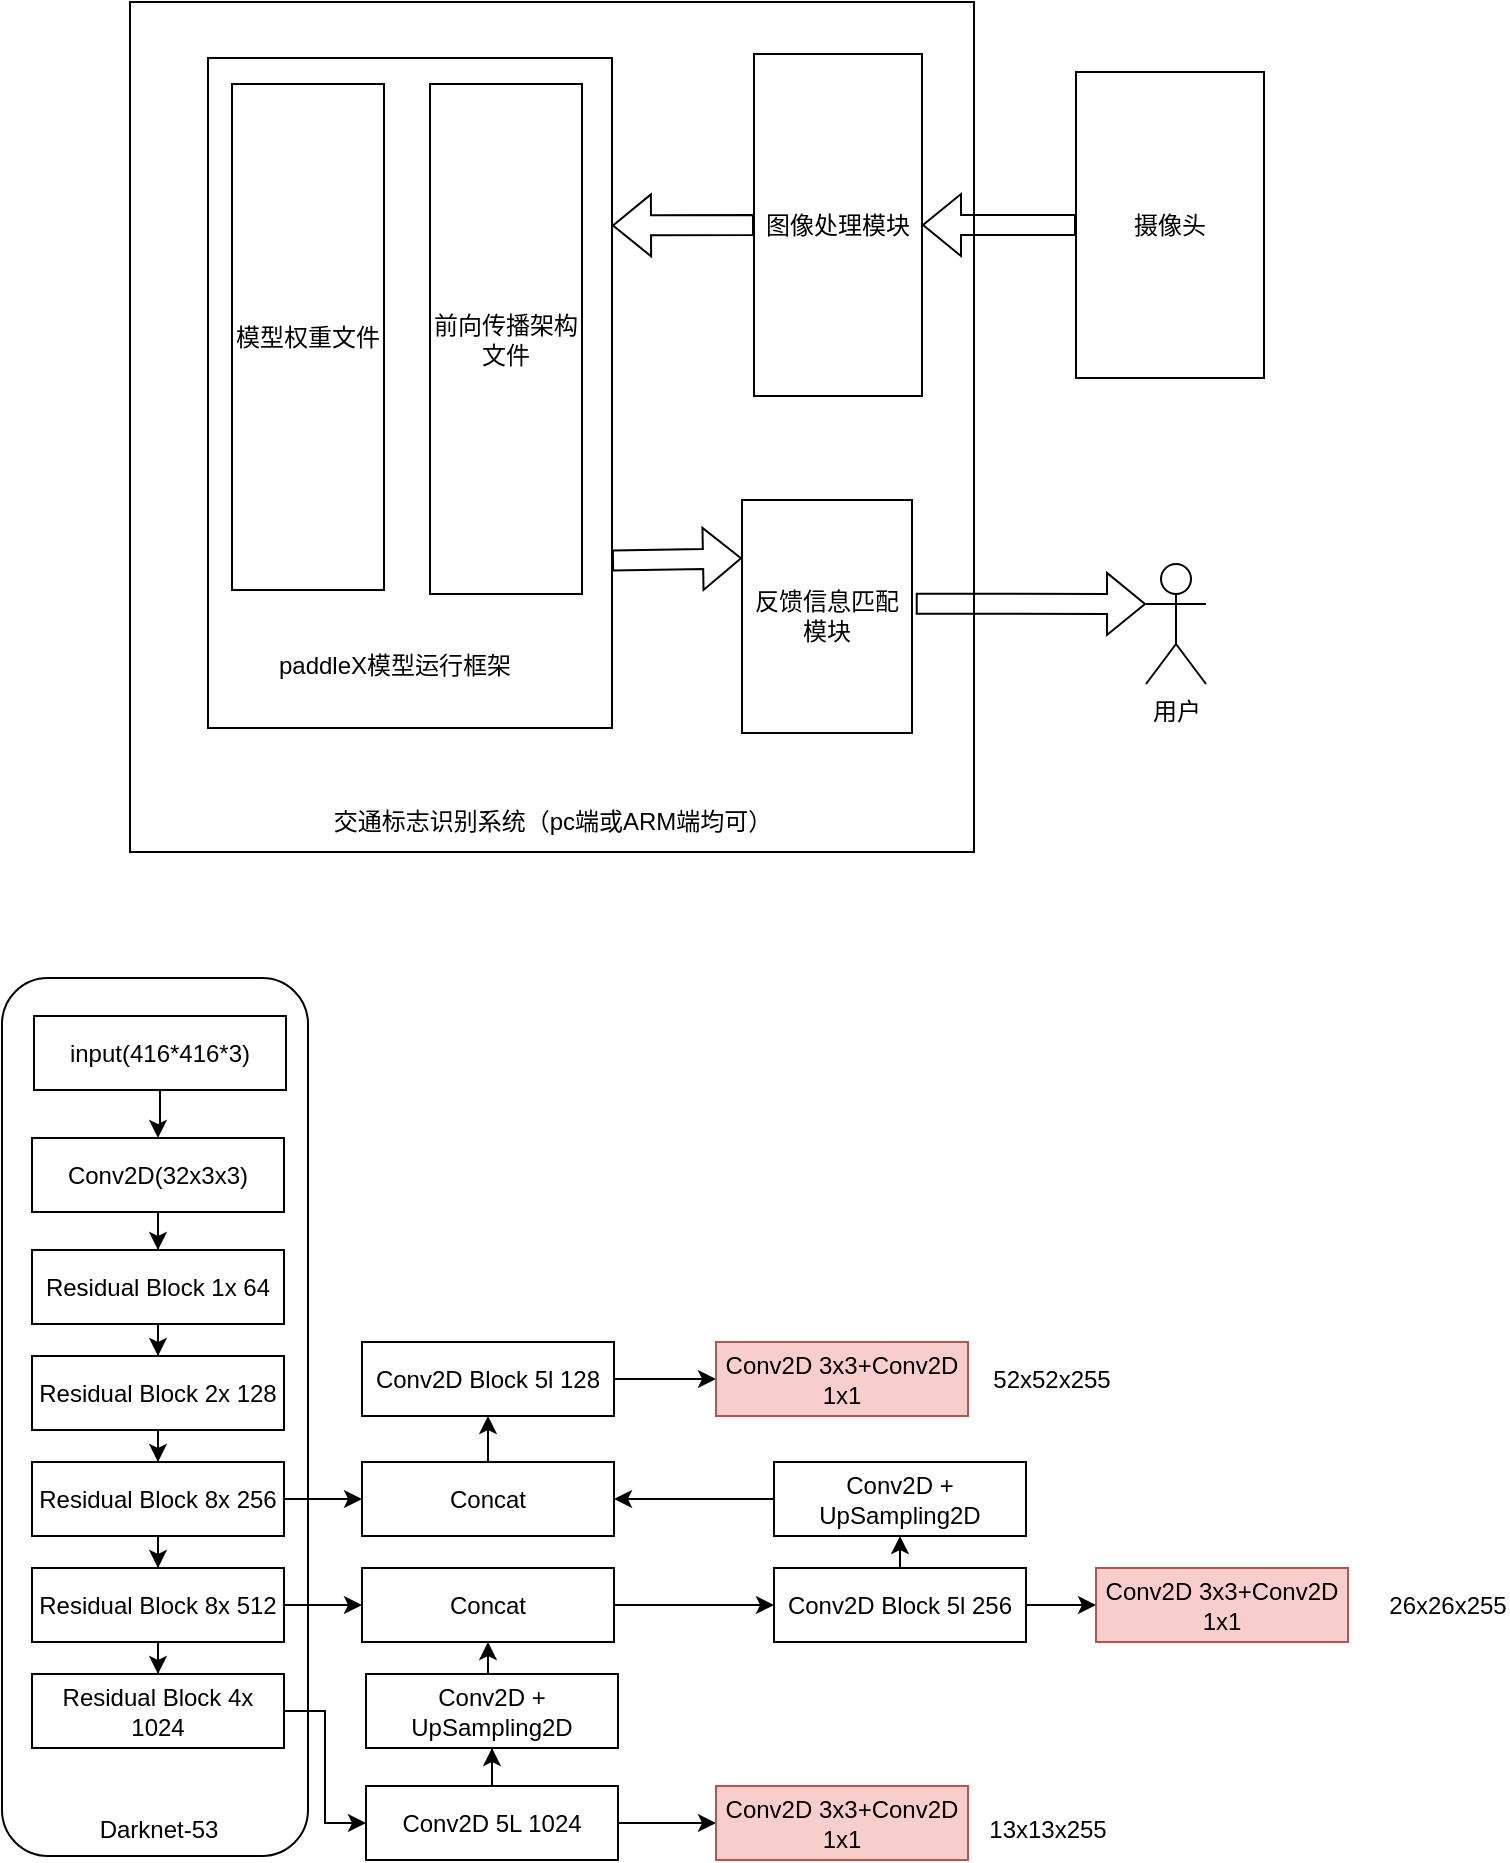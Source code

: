 <mxfile version="18.0.4" type="github" pages="4">
  <diagram id="C5RBs43oDa-KdzZeNtuy" name="Page-1">
    <mxGraphModel dx="1238" dy="641" grid="0" gridSize="10" guides="1" tooltips="1" connect="1" arrows="1" fold="1" page="1" pageScale="1" pageWidth="827" pageHeight="1169" math="0" shadow="0">
      <root>
        <mxCell id="WIyWlLk6GJQsqaUBKTNV-0" />
        <mxCell id="WIyWlLk6GJQsqaUBKTNV-1" parent="WIyWlLk6GJQsqaUBKTNV-0" />
        <mxCell id="Tb4jZFZKs7Mn_3uaCx8U-0" value="" style="rounded=0;whiteSpace=wrap;html=1;" vertex="1" parent="WIyWlLk6GJQsqaUBKTNV-1">
          <mxGeometry x="110" y="134" width="422" height="425" as="geometry" />
        </mxCell>
        <mxCell id="a3iEYspKRH0d6SAwRINU-0" value="" style="rounded=0;whiteSpace=wrap;html=1;" vertex="1" parent="WIyWlLk6GJQsqaUBKTNV-1">
          <mxGeometry x="149" y="162" width="202" height="335" as="geometry" />
        </mxCell>
        <mxCell id="a3iEYspKRH0d6SAwRINU-1" value="模型权重文件" style="rounded=0;whiteSpace=wrap;html=1;" vertex="1" parent="WIyWlLk6GJQsqaUBKTNV-1">
          <mxGeometry x="161" y="175" width="76" height="253" as="geometry" />
        </mxCell>
        <mxCell id="a3iEYspKRH0d6SAwRINU-2" value="前向传播架构文件" style="rounded=0;whiteSpace=wrap;html=1;" vertex="1" parent="WIyWlLk6GJQsqaUBKTNV-1">
          <mxGeometry x="260" y="175" width="76" height="255" as="geometry" />
        </mxCell>
        <mxCell id="a3iEYspKRH0d6SAwRINU-3" value="paddleX模型运行框架" style="text;html=1;strokeColor=none;fillColor=none;align=center;verticalAlign=middle;whiteSpace=wrap;rounded=0;" vertex="1" parent="WIyWlLk6GJQsqaUBKTNV-1">
          <mxGeometry x="180" y="451" width="125" height="30" as="geometry" />
        </mxCell>
        <mxCell id="a3iEYspKRH0d6SAwRINU-4" value="摄像头" style="rounded=0;whiteSpace=wrap;html=1;" vertex="1" parent="WIyWlLk6GJQsqaUBKTNV-1">
          <mxGeometry x="583" y="169" width="94" height="153" as="geometry" />
        </mxCell>
        <mxCell id="a3iEYspKRH0d6SAwRINU-5" value="图像处理模块" style="rounded=0;whiteSpace=wrap;html=1;" vertex="1" parent="WIyWlLk6GJQsqaUBKTNV-1">
          <mxGeometry x="422" y="160" width="84" height="171" as="geometry" />
        </mxCell>
        <mxCell id="a3iEYspKRH0d6SAwRINU-6" value="反馈信息匹配模块" style="rounded=0;whiteSpace=wrap;html=1;" vertex="1" parent="WIyWlLk6GJQsqaUBKTNV-1">
          <mxGeometry x="416" y="383" width="85" height="116.5" as="geometry" />
        </mxCell>
        <mxCell id="a3iEYspKRH0d6SAwRINU-7" value="用户" style="shape=umlActor;verticalLabelPosition=bottom;verticalAlign=top;html=1;outlineConnect=0;" vertex="1" parent="WIyWlLk6GJQsqaUBKTNV-1">
          <mxGeometry x="618" y="415" width="30" height="60" as="geometry" />
        </mxCell>
        <mxCell id="a3iEYspKRH0d6SAwRINU-8" value="" style="shape=flexArrow;endArrow=classic;html=1;rounded=0;entryX=1;entryY=0.5;entryDx=0;entryDy=0;exitX=0;exitY=0.5;exitDx=0;exitDy=0;" edge="1" parent="WIyWlLk6GJQsqaUBKTNV-1" source="a3iEYspKRH0d6SAwRINU-4" target="a3iEYspKRH0d6SAwRINU-5">
          <mxGeometry width="50" height="50" relative="1" as="geometry">
            <mxPoint x="387" y="379" as="sourcePoint" />
            <mxPoint x="437" y="329" as="targetPoint" />
          </mxGeometry>
        </mxCell>
        <mxCell id="a3iEYspKRH0d6SAwRINU-9" value="" style="shape=flexArrow;endArrow=classic;html=1;rounded=0;entryX=1;entryY=0.25;entryDx=0;entryDy=0;exitX=0;exitY=0.5;exitDx=0;exitDy=0;" edge="1" parent="WIyWlLk6GJQsqaUBKTNV-1" source="a3iEYspKRH0d6SAwRINU-5" target="a3iEYspKRH0d6SAwRINU-0">
          <mxGeometry width="50" height="50" relative="1" as="geometry">
            <mxPoint x="387" y="379" as="sourcePoint" />
            <mxPoint x="437" y="329" as="targetPoint" />
          </mxGeometry>
        </mxCell>
        <mxCell id="a3iEYspKRH0d6SAwRINU-10" value="" style="shape=flexArrow;endArrow=classic;html=1;rounded=0;exitX=1;exitY=0.75;exitDx=0;exitDy=0;entryX=0;entryY=0.25;entryDx=0;entryDy=0;" edge="1" parent="WIyWlLk6GJQsqaUBKTNV-1" source="a3iEYspKRH0d6SAwRINU-0" target="a3iEYspKRH0d6SAwRINU-6">
          <mxGeometry width="50" height="50" relative="1" as="geometry">
            <mxPoint x="364" y="425" as="sourcePoint" />
            <mxPoint x="414" y="375" as="targetPoint" />
          </mxGeometry>
        </mxCell>
        <mxCell id="a3iEYspKRH0d6SAwRINU-11" value="" style="shape=flexArrow;endArrow=classic;html=1;rounded=0;entryX=0;entryY=0.333;entryDx=0;entryDy=0;entryPerimeter=0;exitX=1.022;exitY=0.445;exitDx=0;exitDy=0;exitPerimeter=0;" edge="1" parent="WIyWlLk6GJQsqaUBKTNV-1" source="a3iEYspKRH0d6SAwRINU-6" target="a3iEYspKRH0d6SAwRINU-7">
          <mxGeometry width="50" height="50" relative="1" as="geometry">
            <mxPoint x="526" y="463.75" as="sourcePoint" />
            <mxPoint x="576" y="413.75" as="targetPoint" />
          </mxGeometry>
        </mxCell>
        <mxCell id="a3iEYspKRH0d6SAwRINU-14" value="交通标志识别系统（pc端或ARM端均可）" style="text;html=1;strokeColor=none;fillColor=none;align=center;verticalAlign=middle;whiteSpace=wrap;rounded=0;" vertex="1" parent="WIyWlLk6GJQsqaUBKTNV-1">
          <mxGeometry x="204.5" y="529" width="233" height="30" as="geometry" />
        </mxCell>
        <mxCell id="a3iEYspKRH0d6SAwRINU-15" value="" style="rounded=1;whiteSpace=wrap;html=1;" vertex="1" parent="WIyWlLk6GJQsqaUBKTNV-1">
          <mxGeometry x="46" y="622" width="153" height="439" as="geometry" />
        </mxCell>
        <mxCell id="a3iEYspKRH0d6SAwRINU-18" value="" style="edgeStyle=orthogonalEdgeStyle;rounded=0;orthogonalLoop=1;jettySize=auto;html=1;" edge="1" parent="WIyWlLk6GJQsqaUBKTNV-1" source="a3iEYspKRH0d6SAwRINU-16" target="a3iEYspKRH0d6SAwRINU-17">
          <mxGeometry relative="1" as="geometry" />
        </mxCell>
        <mxCell id="a3iEYspKRH0d6SAwRINU-16" value="input(416*416*3)" style="rounded=0;whiteSpace=wrap;html=1;" vertex="1" parent="WIyWlLk6GJQsqaUBKTNV-1">
          <mxGeometry x="62" y="641" width="126" height="37" as="geometry" />
        </mxCell>
        <mxCell id="a3iEYspKRH0d6SAwRINU-20" value="" style="edgeStyle=orthogonalEdgeStyle;rounded=0;orthogonalLoop=1;jettySize=auto;html=1;" edge="1" parent="WIyWlLk6GJQsqaUBKTNV-1" source="a3iEYspKRH0d6SAwRINU-17" target="a3iEYspKRH0d6SAwRINU-19">
          <mxGeometry relative="1" as="geometry" />
        </mxCell>
        <mxCell id="a3iEYspKRH0d6SAwRINU-17" value="Conv2D(32x3x3)" style="rounded=0;whiteSpace=wrap;html=1;" vertex="1" parent="WIyWlLk6GJQsqaUBKTNV-1">
          <mxGeometry x="61" y="702" width="126" height="37" as="geometry" />
        </mxCell>
        <mxCell id="a3iEYspKRH0d6SAwRINU-22" value="" style="edgeStyle=orthogonalEdgeStyle;rounded=0;orthogonalLoop=1;jettySize=auto;html=1;" edge="1" parent="WIyWlLk6GJQsqaUBKTNV-1" source="a3iEYspKRH0d6SAwRINU-19" target="a3iEYspKRH0d6SAwRINU-21">
          <mxGeometry relative="1" as="geometry" />
        </mxCell>
        <mxCell id="a3iEYspKRH0d6SAwRINU-19" value="Residual Block 1x 64" style="rounded=0;whiteSpace=wrap;html=1;" vertex="1" parent="WIyWlLk6GJQsqaUBKTNV-1">
          <mxGeometry x="61" y="758" width="126" height="37" as="geometry" />
        </mxCell>
        <mxCell id="a3iEYspKRH0d6SAwRINU-24" value="" style="edgeStyle=orthogonalEdgeStyle;rounded=0;orthogonalLoop=1;jettySize=auto;html=1;" edge="1" parent="WIyWlLk6GJQsqaUBKTNV-1" source="a3iEYspKRH0d6SAwRINU-21" target="a3iEYspKRH0d6SAwRINU-23">
          <mxGeometry relative="1" as="geometry" />
        </mxCell>
        <mxCell id="a3iEYspKRH0d6SAwRINU-21" value="Residual Block 2x 128" style="rounded=0;whiteSpace=wrap;html=1;" vertex="1" parent="WIyWlLk6GJQsqaUBKTNV-1">
          <mxGeometry x="61" y="811" width="126" height="37" as="geometry" />
        </mxCell>
        <mxCell id="a3iEYspKRH0d6SAwRINU-26" value="" style="edgeStyle=orthogonalEdgeStyle;rounded=0;orthogonalLoop=1;jettySize=auto;html=1;" edge="1" parent="WIyWlLk6GJQsqaUBKTNV-1" source="a3iEYspKRH0d6SAwRINU-23" target="a3iEYspKRH0d6SAwRINU-25">
          <mxGeometry relative="1" as="geometry" />
        </mxCell>
        <mxCell id="a3iEYspKRH0d6SAwRINU-31" value="" style="edgeStyle=orthogonalEdgeStyle;rounded=0;orthogonalLoop=1;jettySize=auto;html=1;" edge="1" parent="WIyWlLk6GJQsqaUBKTNV-1" source="a3iEYspKRH0d6SAwRINU-23" target="a3iEYspKRH0d6SAwRINU-30">
          <mxGeometry relative="1" as="geometry" />
        </mxCell>
        <mxCell id="a3iEYspKRH0d6SAwRINU-23" value="Residual Block 8x 256" style="rounded=0;whiteSpace=wrap;html=1;" vertex="1" parent="WIyWlLk6GJQsqaUBKTNV-1">
          <mxGeometry x="61" y="864" width="126" height="37" as="geometry" />
        </mxCell>
        <mxCell id="a3iEYspKRH0d6SAwRINU-28" value="" style="edgeStyle=orthogonalEdgeStyle;rounded=0;orthogonalLoop=1;jettySize=auto;html=1;" edge="1" parent="WIyWlLk6GJQsqaUBKTNV-1" source="a3iEYspKRH0d6SAwRINU-25" target="a3iEYspKRH0d6SAwRINU-27">
          <mxGeometry relative="1" as="geometry" />
        </mxCell>
        <mxCell id="a3iEYspKRH0d6SAwRINU-34" value="" style="edgeStyle=orthogonalEdgeStyle;rounded=0;orthogonalLoop=1;jettySize=auto;html=1;" edge="1" parent="WIyWlLk6GJQsqaUBKTNV-1" source="a3iEYspKRH0d6SAwRINU-25" target="a3iEYspKRH0d6SAwRINU-33">
          <mxGeometry relative="1" as="geometry" />
        </mxCell>
        <mxCell id="a3iEYspKRH0d6SAwRINU-25" value="Residual Block 8x 512" style="rounded=0;whiteSpace=wrap;html=1;" vertex="1" parent="WIyWlLk6GJQsqaUBKTNV-1">
          <mxGeometry x="61" y="917" width="126" height="37" as="geometry" />
        </mxCell>
        <mxCell id="a3iEYspKRH0d6SAwRINU-39" style="edgeStyle=orthogonalEdgeStyle;rounded=0;orthogonalLoop=1;jettySize=auto;html=1;exitX=1;exitY=0.5;exitDx=0;exitDy=0;entryX=0;entryY=0.5;entryDx=0;entryDy=0;" edge="1" parent="WIyWlLk6GJQsqaUBKTNV-1" source="a3iEYspKRH0d6SAwRINU-27" target="a3iEYspKRH0d6SAwRINU-38">
          <mxGeometry relative="1" as="geometry" />
        </mxCell>
        <mxCell id="a3iEYspKRH0d6SAwRINU-27" value="Residual Block 4x 1024" style="rounded=0;whiteSpace=wrap;html=1;" vertex="1" parent="WIyWlLk6GJQsqaUBKTNV-1">
          <mxGeometry x="61" y="970" width="126" height="37" as="geometry" />
        </mxCell>
        <mxCell id="a3iEYspKRH0d6SAwRINU-29" value="Darknet-53" style="text;html=1;strokeColor=none;fillColor=none;align=center;verticalAlign=middle;whiteSpace=wrap;rounded=0;" vertex="1" parent="WIyWlLk6GJQsqaUBKTNV-1">
          <mxGeometry x="84.5" y="1033" width="79" height="30" as="geometry" />
        </mxCell>
        <mxCell id="a3iEYspKRH0d6SAwRINU-51" value="" style="edgeStyle=orthogonalEdgeStyle;rounded=0;orthogonalLoop=1;jettySize=auto;html=1;" edge="1" parent="WIyWlLk6GJQsqaUBKTNV-1" source="a3iEYspKRH0d6SAwRINU-30" target="a3iEYspKRH0d6SAwRINU-50">
          <mxGeometry relative="1" as="geometry" />
        </mxCell>
        <mxCell id="a3iEYspKRH0d6SAwRINU-30" value="Concat" style="rounded=0;whiteSpace=wrap;html=1;" vertex="1" parent="WIyWlLk6GJQsqaUBKTNV-1">
          <mxGeometry x="226" y="864" width="126" height="37" as="geometry" />
        </mxCell>
        <mxCell id="a3iEYspKRH0d6SAwRINU-46" value="" style="edgeStyle=orthogonalEdgeStyle;rounded=0;orthogonalLoop=1;jettySize=auto;html=1;" edge="1" parent="WIyWlLk6GJQsqaUBKTNV-1" source="a3iEYspKRH0d6SAwRINU-33" target="a3iEYspKRH0d6SAwRINU-45">
          <mxGeometry relative="1" as="geometry" />
        </mxCell>
        <mxCell id="a3iEYspKRH0d6SAwRINU-33" value="Concat" style="rounded=0;whiteSpace=wrap;html=1;" vertex="1" parent="WIyWlLk6GJQsqaUBKTNV-1">
          <mxGeometry x="226" y="917" width="126" height="37" as="geometry" />
        </mxCell>
        <mxCell id="a3iEYspKRH0d6SAwRINU-41" value="" style="edgeStyle=orthogonalEdgeStyle;rounded=0;orthogonalLoop=1;jettySize=auto;html=1;" edge="1" parent="WIyWlLk6GJQsqaUBKTNV-1" source="a3iEYspKRH0d6SAwRINU-38" target="a3iEYspKRH0d6SAwRINU-40">
          <mxGeometry relative="1" as="geometry" />
        </mxCell>
        <mxCell id="a3iEYspKRH0d6SAwRINU-53" value="" style="edgeStyle=orthogonalEdgeStyle;rounded=0;orthogonalLoop=1;jettySize=auto;html=1;" edge="1" parent="WIyWlLk6GJQsqaUBKTNV-1" source="a3iEYspKRH0d6SAwRINU-38" target="a3iEYspKRH0d6SAwRINU-52">
          <mxGeometry relative="1" as="geometry" />
        </mxCell>
        <mxCell id="a3iEYspKRH0d6SAwRINU-38" value="Conv2D 5L 1024" style="rounded=0;whiteSpace=wrap;html=1;" vertex="1" parent="WIyWlLk6GJQsqaUBKTNV-1">
          <mxGeometry x="228" y="1026" width="126" height="37" as="geometry" />
        </mxCell>
        <mxCell id="a3iEYspKRH0d6SAwRINU-42" style="edgeStyle=orthogonalEdgeStyle;rounded=0;orthogonalLoop=1;jettySize=auto;html=1;exitX=0.5;exitY=0;exitDx=0;exitDy=0;entryX=0.5;entryY=1;entryDx=0;entryDy=0;" edge="1" parent="WIyWlLk6GJQsqaUBKTNV-1" source="a3iEYspKRH0d6SAwRINU-40" target="a3iEYspKRH0d6SAwRINU-33">
          <mxGeometry relative="1" as="geometry" />
        </mxCell>
        <mxCell id="a3iEYspKRH0d6SAwRINU-40" value="Conv2D + UpSampling2D" style="rounded=0;whiteSpace=wrap;html=1;" vertex="1" parent="WIyWlLk6GJQsqaUBKTNV-1">
          <mxGeometry x="228" y="970" width="126" height="37" as="geometry" />
        </mxCell>
        <mxCell id="a3iEYspKRH0d6SAwRINU-43" value="Conv2D 3x3+Conv2D 1x1" style="rounded=0;whiteSpace=wrap;html=1;fillColor=#f8cecc;strokeColor=#b85450;" vertex="1" parent="WIyWlLk6GJQsqaUBKTNV-1">
          <mxGeometry x="593" y="917" width="126" height="37" as="geometry" />
        </mxCell>
        <mxCell id="a3iEYspKRH0d6SAwRINU-48" style="edgeStyle=orthogonalEdgeStyle;rounded=0;orthogonalLoop=1;jettySize=auto;html=1;exitX=0.5;exitY=0;exitDx=0;exitDy=0;entryX=0.5;entryY=1;entryDx=0;entryDy=0;" edge="1" parent="WIyWlLk6GJQsqaUBKTNV-1" source="a3iEYspKRH0d6SAwRINU-45" target="a3iEYspKRH0d6SAwRINU-47">
          <mxGeometry relative="1" as="geometry" />
        </mxCell>
        <mxCell id="a3iEYspKRH0d6SAwRINU-55" value="" style="edgeStyle=orthogonalEdgeStyle;rounded=0;orthogonalLoop=1;jettySize=auto;html=1;" edge="1" parent="WIyWlLk6GJQsqaUBKTNV-1" source="a3iEYspKRH0d6SAwRINU-45" target="a3iEYspKRH0d6SAwRINU-43">
          <mxGeometry relative="1" as="geometry" />
        </mxCell>
        <mxCell id="a3iEYspKRH0d6SAwRINU-45" value="Conv2D Block 5l 256" style="rounded=0;whiteSpace=wrap;html=1;" vertex="1" parent="WIyWlLk6GJQsqaUBKTNV-1">
          <mxGeometry x="432" y="917" width="126" height="37" as="geometry" />
        </mxCell>
        <mxCell id="a3iEYspKRH0d6SAwRINU-49" style="edgeStyle=orthogonalEdgeStyle;rounded=0;orthogonalLoop=1;jettySize=auto;html=1;exitX=0;exitY=0.5;exitDx=0;exitDy=0;entryX=1;entryY=0.5;entryDx=0;entryDy=0;" edge="1" parent="WIyWlLk6GJQsqaUBKTNV-1" source="a3iEYspKRH0d6SAwRINU-47" target="a3iEYspKRH0d6SAwRINU-30">
          <mxGeometry relative="1" as="geometry" />
        </mxCell>
        <mxCell id="a3iEYspKRH0d6SAwRINU-47" value="Conv2D + UpSampling2D" style="rounded=0;whiteSpace=wrap;html=1;" vertex="1" parent="WIyWlLk6GJQsqaUBKTNV-1">
          <mxGeometry x="432" y="864" width="126" height="37" as="geometry" />
        </mxCell>
        <mxCell id="a3iEYspKRH0d6SAwRINU-56" value="" style="edgeStyle=orthogonalEdgeStyle;rounded=0;orthogonalLoop=1;jettySize=auto;html=1;" edge="1" parent="WIyWlLk6GJQsqaUBKTNV-1" source="a3iEYspKRH0d6SAwRINU-50" target="a3iEYspKRH0d6SAwRINU-54">
          <mxGeometry relative="1" as="geometry" />
        </mxCell>
        <mxCell id="a3iEYspKRH0d6SAwRINU-50" value="Conv2D Block 5l 128" style="rounded=0;whiteSpace=wrap;html=1;" vertex="1" parent="WIyWlLk6GJQsqaUBKTNV-1">
          <mxGeometry x="226" y="804" width="126" height="37" as="geometry" />
        </mxCell>
        <mxCell id="a3iEYspKRH0d6SAwRINU-52" value="Conv2D 3x3+Conv2D 1x1" style="rounded=0;whiteSpace=wrap;html=1;fillColor=#f8cecc;strokeColor=#b85450;" vertex="1" parent="WIyWlLk6GJQsqaUBKTNV-1">
          <mxGeometry x="403" y="1026" width="126" height="37" as="geometry" />
        </mxCell>
        <mxCell id="a3iEYspKRH0d6SAwRINU-54" value="Conv2D 3x3+Conv2D 1x1" style="rounded=0;whiteSpace=wrap;html=1;fillColor=#f8cecc;strokeColor=#b85450;" vertex="1" parent="WIyWlLk6GJQsqaUBKTNV-1">
          <mxGeometry x="403" y="804" width="126" height="37" as="geometry" />
        </mxCell>
        <mxCell id="a3iEYspKRH0d6SAwRINU-57" value="26x26x255" style="text;html=1;strokeColor=none;fillColor=none;align=center;verticalAlign=middle;whiteSpace=wrap;rounded=0;" vertex="1" parent="WIyWlLk6GJQsqaUBKTNV-1">
          <mxGeometry x="739" y="920.5" width="60" height="30" as="geometry" />
        </mxCell>
        <mxCell id="a3iEYspKRH0d6SAwRINU-58" value="13x13x255" style="text;html=1;strokeColor=none;fillColor=none;align=center;verticalAlign=middle;whiteSpace=wrap;rounded=0;" vertex="1" parent="WIyWlLk6GJQsqaUBKTNV-1">
          <mxGeometry x="539" y="1033" width="60" height="30" as="geometry" />
        </mxCell>
        <mxCell id="a3iEYspKRH0d6SAwRINU-59" value="52x52x255" style="text;html=1;strokeColor=none;fillColor=none;align=center;verticalAlign=middle;whiteSpace=wrap;rounded=0;" vertex="1" parent="WIyWlLk6GJQsqaUBKTNV-1">
          <mxGeometry x="541" y="807.5" width="60" height="30" as="geometry" />
        </mxCell>
      </root>
    </mxGraphModel>
  </diagram>
  <diagram id="ZDz8Ed3ZfH9JRUdqpaNr" name="第 2 页">
    <mxGraphModel dx="1052" dy="545" grid="0" gridSize="10" guides="1" tooltips="1" connect="1" arrows="1" fold="1" page="1" pageScale="1" pageWidth="827" pageHeight="1169" math="0" shadow="0">
      <root>
        <mxCell id="gYLdtYOHdfGjkhNWZecv-0" />
        <mxCell id="gYLdtYOHdfGjkhNWZecv-1" parent="gYLdtYOHdfGjkhNWZecv-0" />
        <mxCell id="gYLdtYOHdfGjkhNWZecv-4" value="" style="edgeStyle=orthogonalEdgeStyle;rounded=0;orthogonalLoop=1;jettySize=auto;html=1;fontFamily=Tahoma;" parent="gYLdtYOHdfGjkhNWZecv-1" source="gYLdtYOHdfGjkhNWZecv-2" target="gYLdtYOHdfGjkhNWZecv-3" edge="1">
          <mxGeometry relative="1" as="geometry" />
        </mxCell>
        <mxCell id="gYLdtYOHdfGjkhNWZecv-2" value="&lt;span lang=&quot;EN-US&quot; style=&quot;font-size: 12.0pt&quot;&gt;DAO&lt;/span&gt;" style="rounded=0;whiteSpace=wrap;html=1;fontFamily=Tahoma;" parent="gYLdtYOHdfGjkhNWZecv-1" vertex="1">
          <mxGeometry x="172" y="167" width="69" height="155" as="geometry" />
        </mxCell>
        <mxCell id="gYLdtYOHdfGjkhNWZecv-6" value="" style="edgeStyle=orthogonalEdgeStyle;rounded=0;orthogonalLoop=1;jettySize=auto;html=1;fontFamily=Tahoma;" parent="gYLdtYOHdfGjkhNWZecv-1" source="gYLdtYOHdfGjkhNWZecv-3" target="gYLdtYOHdfGjkhNWZecv-5" edge="1">
          <mxGeometry relative="1" as="geometry" />
        </mxCell>
        <mxCell id="gYLdtYOHdfGjkhNWZecv-3" value="&lt;span lang=&quot;EN-US&quot; style=&quot;font-size: 12.0pt&quot;&gt;service&lt;/span&gt;" style="rounded=0;whiteSpace=wrap;html=1;fontFamily=Tahoma;" parent="gYLdtYOHdfGjkhNWZecv-1" vertex="1">
          <mxGeometry x="281" y="167" width="63" height="155" as="geometry" />
        </mxCell>
        <mxCell id="gYLdtYOHdfGjkhNWZecv-5" value="&lt;span lang=&quot;EN-US&quot; style=&quot;font-size: 12.0pt&quot;&gt;Controller&lt;/span&gt;" style="rounded=0;whiteSpace=wrap;html=1;fontFamily=Tahoma;" parent="gYLdtYOHdfGjkhNWZecv-1" vertex="1">
          <mxGeometry x="380" y="167" width="78" height="155" as="geometry" />
        </mxCell>
        <mxCell id="gYLdtYOHdfGjkhNWZecv-7" value="entity" style="rounded=0;whiteSpace=wrap;html=1;fontFamily=Tahoma;" parent="gYLdtYOHdfGjkhNWZecv-1" vertex="1">
          <mxGeometry x="172" y="350" width="288" height="40" as="geometry" />
        </mxCell>
        <mxCell id="gYLdtYOHdfGjkhNWZecv-9" value="Mysql" style="rounded=0;whiteSpace=wrap;html=1;fontFamily=Tahoma;" parent="gYLdtYOHdfGjkhNWZecv-1" vertex="1">
          <mxGeometry x="172" y="420" width="288" height="40" as="geometry" />
        </mxCell>
        <mxCell id="gYLdtYOHdfGjkhNWZecv-11" value="" style="shape=flexArrow;endArrow=classic;startArrow=classic;html=1;rounded=0;fontFamily=Tahoma;entryX=0.5;entryY=1;entryDx=0;entryDy=0;width=3.556;endSize=2.644;endWidth=6.222;startSize=3.467;startWidth=6.222;exitX=0.5;exitY=0;exitDx=0;exitDy=0;" parent="gYLdtYOHdfGjkhNWZecv-1" source="gYLdtYOHdfGjkhNWZecv-9" target="gYLdtYOHdfGjkhNWZecv-7" edge="1">
          <mxGeometry width="100" height="100" relative="1" as="geometry">
            <mxPoint x="316" y="430" as="sourcePoint" />
            <mxPoint x="430" y="320" as="targetPoint" />
          </mxGeometry>
        </mxCell>
        <mxCell id="gYLdtYOHdfGjkhNWZecv-12" value="" style="shape=flexArrow;endArrow=classic;startArrow=classic;html=1;rounded=0;fontFamily=Tahoma;width=3.556;endSize=2.644;endWidth=6.222;startSize=3.467;startWidth=6.222;" parent="gYLdtYOHdfGjkhNWZecv-1" edge="1">
          <mxGeometry width="100" height="100" relative="1" as="geometry">
            <mxPoint x="206" y="350" as="sourcePoint" />
            <mxPoint x="206" y="320" as="targetPoint" />
          </mxGeometry>
        </mxCell>
        <mxCell id="gYLdtYOHdfGjkhNWZecv-13" value="other utils" style="rounded=0;whiteSpace=wrap;html=1;fontFamily=Tahoma;" parent="gYLdtYOHdfGjkhNWZecv-1" vertex="1">
          <mxGeometry x="168.5" y="100" width="288" height="40" as="geometry" />
        </mxCell>
        <mxCell id="gYLdtYOHdfGjkhNWZecv-14" value="" style="shape=flexArrow;endArrow=classic;startArrow=classic;html=1;rounded=0;fontFamily=Tahoma;width=3.556;endSize=2.644;endWidth=6.222;startSize=3.467;startWidth=6.222;" parent="gYLdtYOHdfGjkhNWZecv-1" edge="1">
          <mxGeometry width="100" height="100" relative="1" as="geometry">
            <mxPoint x="312" y="167" as="sourcePoint" />
            <mxPoint x="312" y="140" as="targetPoint" />
          </mxGeometry>
        </mxCell>
        <mxCell id="gYLdtYOHdfGjkhNWZecv-15" value="&lt;b&gt;&lt;font style=&quot;font-size: 16px&quot;&gt;Nginx代理服务器&lt;/font&gt;&lt;/b&gt;" style="whiteSpace=wrap;html=1;fontFamily=Tahoma;" parent="gYLdtYOHdfGjkhNWZecv-1" vertex="1">
          <mxGeometry x="510" y="109.25" width="110" height="270.75" as="geometry" />
        </mxCell>
        <mxCell id="gYLdtYOHdfGjkhNWZecv-16" value="" style="shape=flexArrow;endArrow=classic;startArrow=classic;html=1;rounded=0;fontFamily=Tahoma;fontSize=16;entryX=0;entryY=0.5;entryDx=0;entryDy=0;exitX=1;exitY=0.5;exitDx=0;exitDy=0;" parent="gYLdtYOHdfGjkhNWZecv-1" source="gYLdtYOHdfGjkhNWZecv-5" target="gYLdtYOHdfGjkhNWZecv-15" edge="1">
          <mxGeometry width="100" height="100" relative="1" as="geometry">
            <mxPoint x="410" y="310" as="sourcePoint" />
            <mxPoint x="510" y="210" as="targetPoint" />
          </mxGeometry>
        </mxCell>
      </root>
    </mxGraphModel>
  </diagram>
  <diagram id="Np54WxdOY8LkGeFp13QG" name="第 3 页">
    <mxGraphModel dx="1052" dy="545" grid="0" gridSize="10" guides="1" tooltips="1" connect="1" arrows="1" fold="1" page="1" pageScale="1" pageWidth="827" pageHeight="1169" math="0" shadow="0">
      <root>
        <mxCell id="_Ug76DbJBbtQztTaRMv7-0" />
        <mxCell id="_Ug76DbJBbtQztTaRMv7-1" parent="_Ug76DbJBbtQztTaRMv7-0" />
        <mxCell id="O4Jy7pPXxhTML774LZmb-0" value="" style="strokeWidth=2;html=1;shape=mxgraph.flowchart.annotation_2;align=left;labelPosition=right;pointerEvents=1;fontFamily=Tahoma;fontSize=16;" parent="_Ug76DbJBbtQztTaRMv7-1" vertex="1">
          <mxGeometry x="130" y="295" width="49" height="109" as="geometry" />
        </mxCell>
        <mxCell id="O4Jy7pPXxhTML774LZmb-1" value="用户登录界面" style="whiteSpace=wrap;html=1;fontFamily=Tahoma;fontSize=16;" parent="_Ug76DbJBbtQztTaRMv7-1" vertex="1">
          <mxGeometry x="10" y="319.5" width="120" height="60" as="geometry" />
        </mxCell>
        <mxCell id="O4Jy7pPXxhTML774LZmb-22" value="" style="edgeStyle=orthogonalEdgeStyle;rounded=0;orthogonalLoop=1;jettySize=auto;html=1;fontFamily=Tahoma;fontSize=16;strokeWidth=2;" parent="_Ug76DbJBbtQztTaRMv7-1" source="O4Jy7pPXxhTML774LZmb-2" target="O4Jy7pPXxhTML774LZmb-21" edge="1">
          <mxGeometry relative="1" as="geometry" />
        </mxCell>
        <mxCell id="O4Jy7pPXxhTML774LZmb-2" value="&lt;span style=&quot;font-size: 12.0pt&quot;&gt;填报信息&lt;/span&gt;" style="whiteSpace=wrap;html=1;fontFamily=Tahoma;fontSize=16;strokeWidth=2;" parent="_Ug76DbJBbtQztTaRMv7-1" vertex="1">
          <mxGeometry x="177" y="264" width="120" height="60" as="geometry" />
        </mxCell>
        <mxCell id="O4Jy7pPXxhTML774LZmb-20" value="" style="edgeStyle=orthogonalEdgeStyle;rounded=0;orthogonalLoop=1;jettySize=auto;html=1;fontFamily=Tahoma;fontSize=16;strokeWidth=2;" parent="_Ug76DbJBbtQztTaRMv7-1" source="O4Jy7pPXxhTML774LZmb-3" target="O4Jy7pPXxhTML774LZmb-19" edge="1">
          <mxGeometry relative="1" as="geometry" />
        </mxCell>
        <mxCell id="O4Jy7pPXxhTML774LZmb-3" value="&lt;span style=&quot;font-size: 12.0pt&quot;&gt;学校概况&lt;/span&gt;" style="whiteSpace=wrap;html=1;fontFamily=Tahoma;fontSize=16;strokeWidth=2;" parent="_Ug76DbJBbtQztTaRMv7-1" vertex="1">
          <mxGeometry x="179" y="375" width="120" height="60" as="geometry" />
        </mxCell>
        <mxCell id="O4Jy7pPXxhTML774LZmb-9" value="" style="shape=partialRectangle;whiteSpace=wrap;html=1;bottom=0;right=0;fillColor=none;fontFamily=Tahoma;fontSize=16;strokeWidth=2;" parent="_Ug76DbJBbtQztTaRMv7-1" vertex="1">
          <mxGeometry x="154" y="190" width="21" height="113" as="geometry" />
        </mxCell>
        <mxCell id="O4Jy7pPXxhTML774LZmb-24" value="" style="edgeStyle=orthogonalEdgeStyle;rounded=0;orthogonalLoop=1;jettySize=auto;html=1;fontFamily=Tahoma;fontSize=16;strokeWidth=2;" parent="_Ug76DbJBbtQztTaRMv7-1" source="O4Jy7pPXxhTML774LZmb-11" target="O4Jy7pPXxhTML774LZmb-23" edge="1">
          <mxGeometry relative="1" as="geometry" />
        </mxCell>
        <mxCell id="O4Jy7pPXxhTML774LZmb-11" value="&lt;span style=&quot;font-size: 12.0pt&quot;&gt;缴费安排&lt;/span&gt;" style="whiteSpace=wrap;html=1;fontFamily=Tahoma;fontSize=16;strokeWidth=2;" parent="_Ug76DbJBbtQztTaRMv7-1" vertex="1">
          <mxGeometry x="177" y="160" width="120" height="60" as="geometry" />
        </mxCell>
        <mxCell id="O4Jy7pPXxhTML774LZmb-18" value="" style="edgeStyle=orthogonalEdgeStyle;rounded=0;orthogonalLoop=1;jettySize=auto;html=1;fontFamily=Tahoma;fontSize=16;strokeWidth=2;" parent="_Ug76DbJBbtQztTaRMv7-1" source="O4Jy7pPXxhTML774LZmb-15" target="O4Jy7pPXxhTML774LZmb-17" edge="1">
          <mxGeometry relative="1" as="geometry" />
        </mxCell>
        <mxCell id="O4Jy7pPXxhTML774LZmb-15" value="&lt;span style=&quot;font-size: 12.0pt&quot;&gt;问题反馈&lt;/span&gt;" style="whiteSpace=wrap;html=1;align=center;verticalAlign=middle;treeFolding=1;treeMoving=1;newEdgeStyle={&quot;edgeStyle&quot;:&quot;elbowEdgeStyle&quot;,&quot;startArrow&quot;:&quot;none&quot;,&quot;endArrow&quot;:&quot;none&quot;};fontFamily=Tahoma;fontSize=16;strokeWidth=2;" parent="_Ug76DbJBbtQztTaRMv7-1" vertex="1">
          <mxGeometry x="179" y="472" width="120" height="60" as="geometry" />
        </mxCell>
        <mxCell id="O4Jy7pPXxhTML774LZmb-16" value="" style="edgeStyle=elbowEdgeStyle;elbow=vertical;startArrow=none;endArrow=none;rounded=0;fontFamily=Tahoma;fontSize=16;exitX=0.511;exitY=0.954;exitDx=0;exitDy=0;exitPerimeter=0;entryX=0;entryY=0.5;entryDx=0;entryDy=0;strokeWidth=2;" parent="_Ug76DbJBbtQztTaRMv7-1" source="O4Jy7pPXxhTML774LZmb-0" target="O4Jy7pPXxhTML774LZmb-15" edge="1">
          <mxGeometry relative="1" as="geometry">
            <mxPoint x="154" y="406" as="sourcePoint" />
            <Array as="points">
              <mxPoint x="148" y="494" />
            </Array>
          </mxGeometry>
        </mxCell>
        <mxCell id="O4Jy7pPXxhTML774LZmb-17" value="学校投诉电话" style="whiteSpace=wrap;html=1;fontSize=16;fontFamily=Tahoma;strokeWidth=2;" parent="_Ug76DbJBbtQztTaRMv7-1" vertex="1">
          <mxGeometry x="379" y="472" width="120" height="60" as="geometry" />
        </mxCell>
        <mxCell id="O4Jy7pPXxhTML774LZmb-19" value="学校信息展示页面" style="whiteSpace=wrap;html=1;fontSize=16;fontFamily=Tahoma;strokeWidth=2;" parent="_Ug76DbJBbtQztTaRMv7-1" vertex="1">
          <mxGeometry x="379" y="375" width="120" height="60" as="geometry" />
        </mxCell>
        <mxCell id="O4Jy7pPXxhTML774LZmb-21" value="学生信息填报" style="whiteSpace=wrap;html=1;fontSize=16;fontFamily=Tahoma;strokeWidth=2;" parent="_Ug76DbJBbtQztTaRMv7-1" vertex="1">
          <mxGeometry x="377" y="264" width="120" height="60" as="geometry" />
        </mxCell>
        <mxCell id="O4Jy7pPXxhTML774LZmb-23" value="学校缴费公告" style="whiteSpace=wrap;html=1;fontSize=16;fontFamily=Tahoma;strokeWidth=2;" parent="_Ug76DbJBbtQztTaRMv7-1" vertex="1">
          <mxGeometry x="377" y="160" width="120" height="60" as="geometry" />
        </mxCell>
      </root>
    </mxGraphModel>
  </diagram>
  <diagram id="HFl-NL5X4cXIPzIzcT8V" name="第 4 页">
    <mxGraphModel dx="1052" dy="545" grid="0" gridSize="10" guides="1" tooltips="1" connect="1" arrows="1" fold="1" page="1" pageScale="1" pageWidth="827" pageHeight="1169" math="0" shadow="0">
      <root>
        <mxCell id="wb3yYfk0wag1c0wW_Gdp-0" />
        <mxCell id="wb3yYfk0wag1c0wW_Gdp-1" parent="wb3yYfk0wag1c0wW_Gdp-0" />
        <mxCell id="wb3yYfk0wag1c0wW_Gdp-2" value="" style="strokeWidth=2;html=1;shape=mxgraph.flowchart.annotation_2;align=left;labelPosition=right;pointerEvents=1;fontFamily=Tahoma;fontSize=16;" parent="wb3yYfk0wag1c0wW_Gdp-1" vertex="1">
          <mxGeometry x="130" y="295" width="49" height="112" as="geometry" />
        </mxCell>
        <mxCell id="wb3yYfk0wag1c0wW_Gdp-3" value="管理员登录界面" style="whiteSpace=wrap;html=1;fontFamily=Tahoma;fontSize=16;" parent="wb3yYfk0wag1c0wW_Gdp-1" vertex="1">
          <mxGeometry x="10" y="315" width="120" height="60" as="geometry" />
        </mxCell>
        <mxCell id="wb3yYfk0wag1c0wW_Gdp-4" value="" style="edgeStyle=orthogonalEdgeStyle;rounded=0;orthogonalLoop=1;jettySize=auto;html=1;fontFamily=Tahoma;fontSize=16;strokeWidth=2;" parent="wb3yYfk0wag1c0wW_Gdp-1" source="wb3yYfk0wag1c0wW_Gdp-5" target="wb3yYfk0wag1c0wW_Gdp-16" edge="1">
          <mxGeometry relative="1" as="geometry" />
        </mxCell>
        <mxCell id="wb3yYfk0wag1c0wW_Gdp-5" value="&lt;span style=&quot;font-size: 12.0pt&quot;&gt;填报信息&lt;/span&gt;" style="whiteSpace=wrap;html=1;fontFamily=Tahoma;fontSize=16;strokeWidth=2;" parent="wb3yYfk0wag1c0wW_Gdp-1" vertex="1">
          <mxGeometry x="177" y="264" width="120" height="60" as="geometry" />
        </mxCell>
        <mxCell id="wb3yYfk0wag1c0wW_Gdp-6" value="" style="edgeStyle=orthogonalEdgeStyle;rounded=0;orthogonalLoop=1;jettySize=auto;html=1;fontFamily=Tahoma;fontSize=16;strokeWidth=2;" parent="wb3yYfk0wag1c0wW_Gdp-1" source="wb3yYfk0wag1c0wW_Gdp-7" target="wb3yYfk0wag1c0wW_Gdp-15" edge="1">
          <mxGeometry relative="1" as="geometry" />
        </mxCell>
        <mxCell id="wb3yYfk0wag1c0wW_Gdp-7" value="问题反馈" style="whiteSpace=wrap;html=1;fontFamily=Tahoma;fontSize=16;strokeWidth=2;" parent="wb3yYfk0wag1c0wW_Gdp-1" vertex="1">
          <mxGeometry x="179" y="375" width="120" height="60" as="geometry" />
        </mxCell>
        <mxCell id="wb3yYfk0wag1c0wW_Gdp-8" value="" style="shape=partialRectangle;whiteSpace=wrap;html=1;bottom=0;right=0;fillColor=none;fontFamily=Tahoma;fontSize=16;strokeWidth=2;" parent="wb3yYfk0wag1c0wW_Gdp-1" vertex="1">
          <mxGeometry x="154" y="190" width="21" height="113" as="geometry" />
        </mxCell>
        <mxCell id="wb3yYfk0wag1c0wW_Gdp-9" value="" style="edgeStyle=orthogonalEdgeStyle;rounded=0;orthogonalLoop=1;jettySize=auto;html=1;fontFamily=Tahoma;fontSize=16;strokeWidth=2;" parent="wb3yYfk0wag1c0wW_Gdp-1" source="wb3yYfk0wag1c0wW_Gdp-10" target="wb3yYfk0wag1c0wW_Gdp-17" edge="1">
          <mxGeometry relative="1" as="geometry" />
        </mxCell>
        <mxCell id="wb3yYfk0wag1c0wW_Gdp-10" value="&lt;span style=&quot;font-size: 12.0pt&quot;&gt;缴费安排&lt;/span&gt;" style="whiteSpace=wrap;html=1;fontFamily=Tahoma;fontSize=16;strokeWidth=2;" parent="wb3yYfk0wag1c0wW_Gdp-1" vertex="1">
          <mxGeometry x="177" y="160" width="120" height="60" as="geometry" />
        </mxCell>
        <mxCell id="wb3yYfk0wag1c0wW_Gdp-15" value="处理学生的问题反馈" style="whiteSpace=wrap;html=1;fontSize=16;fontFamily=Tahoma;strokeWidth=2;" parent="wb3yYfk0wag1c0wW_Gdp-1" vertex="1">
          <mxGeometry x="379" y="375" width="163" height="60" as="geometry" />
        </mxCell>
        <mxCell id="wb3yYfk0wag1c0wW_Gdp-16" value="查看学生信息填报" style="whiteSpace=wrap;html=1;fontSize=16;fontFamily=Tahoma;strokeWidth=2;" parent="wb3yYfk0wag1c0wW_Gdp-1" vertex="1">
          <mxGeometry x="377" y="264" width="164" height="60" as="geometry" />
        </mxCell>
        <mxCell id="wb3yYfk0wag1c0wW_Gdp-17" value="发布学校缴费公告" style="whiteSpace=wrap;html=1;fontSize=16;fontFamily=Tahoma;strokeWidth=2;" parent="wb3yYfk0wag1c0wW_Gdp-1" vertex="1">
          <mxGeometry x="377" y="160" width="164" height="60" as="geometry" />
        </mxCell>
      </root>
    </mxGraphModel>
  </diagram>
</mxfile>
